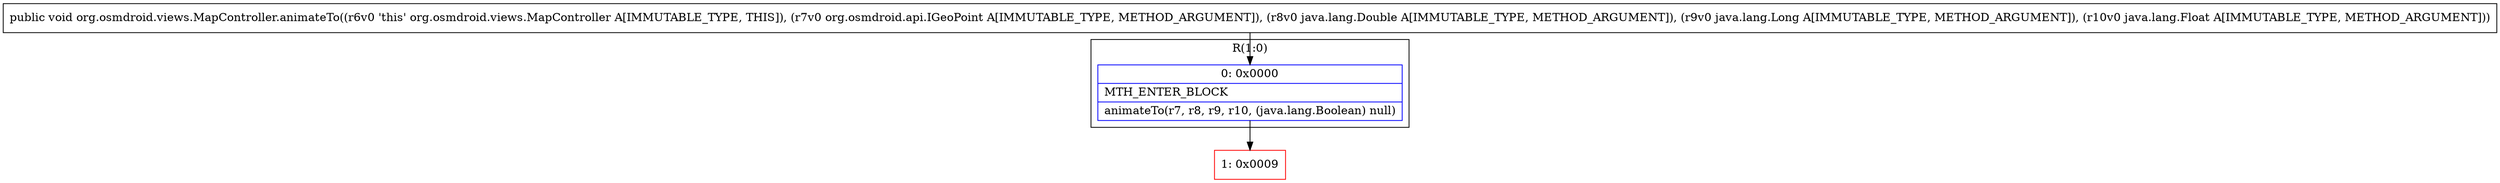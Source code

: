digraph "CFG fororg.osmdroid.views.MapController.animateTo(Lorg\/osmdroid\/api\/IGeoPoint;Ljava\/lang\/Double;Ljava\/lang\/Long;Ljava\/lang\/Float;)V" {
subgraph cluster_Region_1361432844 {
label = "R(1:0)";
node [shape=record,color=blue];
Node_0 [shape=record,label="{0\:\ 0x0000|MTH_ENTER_BLOCK\l|animateTo(r7, r8, r9, r10, (java.lang.Boolean) null)\l}"];
}
Node_1 [shape=record,color=red,label="{1\:\ 0x0009}"];
MethodNode[shape=record,label="{public void org.osmdroid.views.MapController.animateTo((r6v0 'this' org.osmdroid.views.MapController A[IMMUTABLE_TYPE, THIS]), (r7v0 org.osmdroid.api.IGeoPoint A[IMMUTABLE_TYPE, METHOD_ARGUMENT]), (r8v0 java.lang.Double A[IMMUTABLE_TYPE, METHOD_ARGUMENT]), (r9v0 java.lang.Long A[IMMUTABLE_TYPE, METHOD_ARGUMENT]), (r10v0 java.lang.Float A[IMMUTABLE_TYPE, METHOD_ARGUMENT])) }"];
MethodNode -> Node_0;
Node_0 -> Node_1;
}

